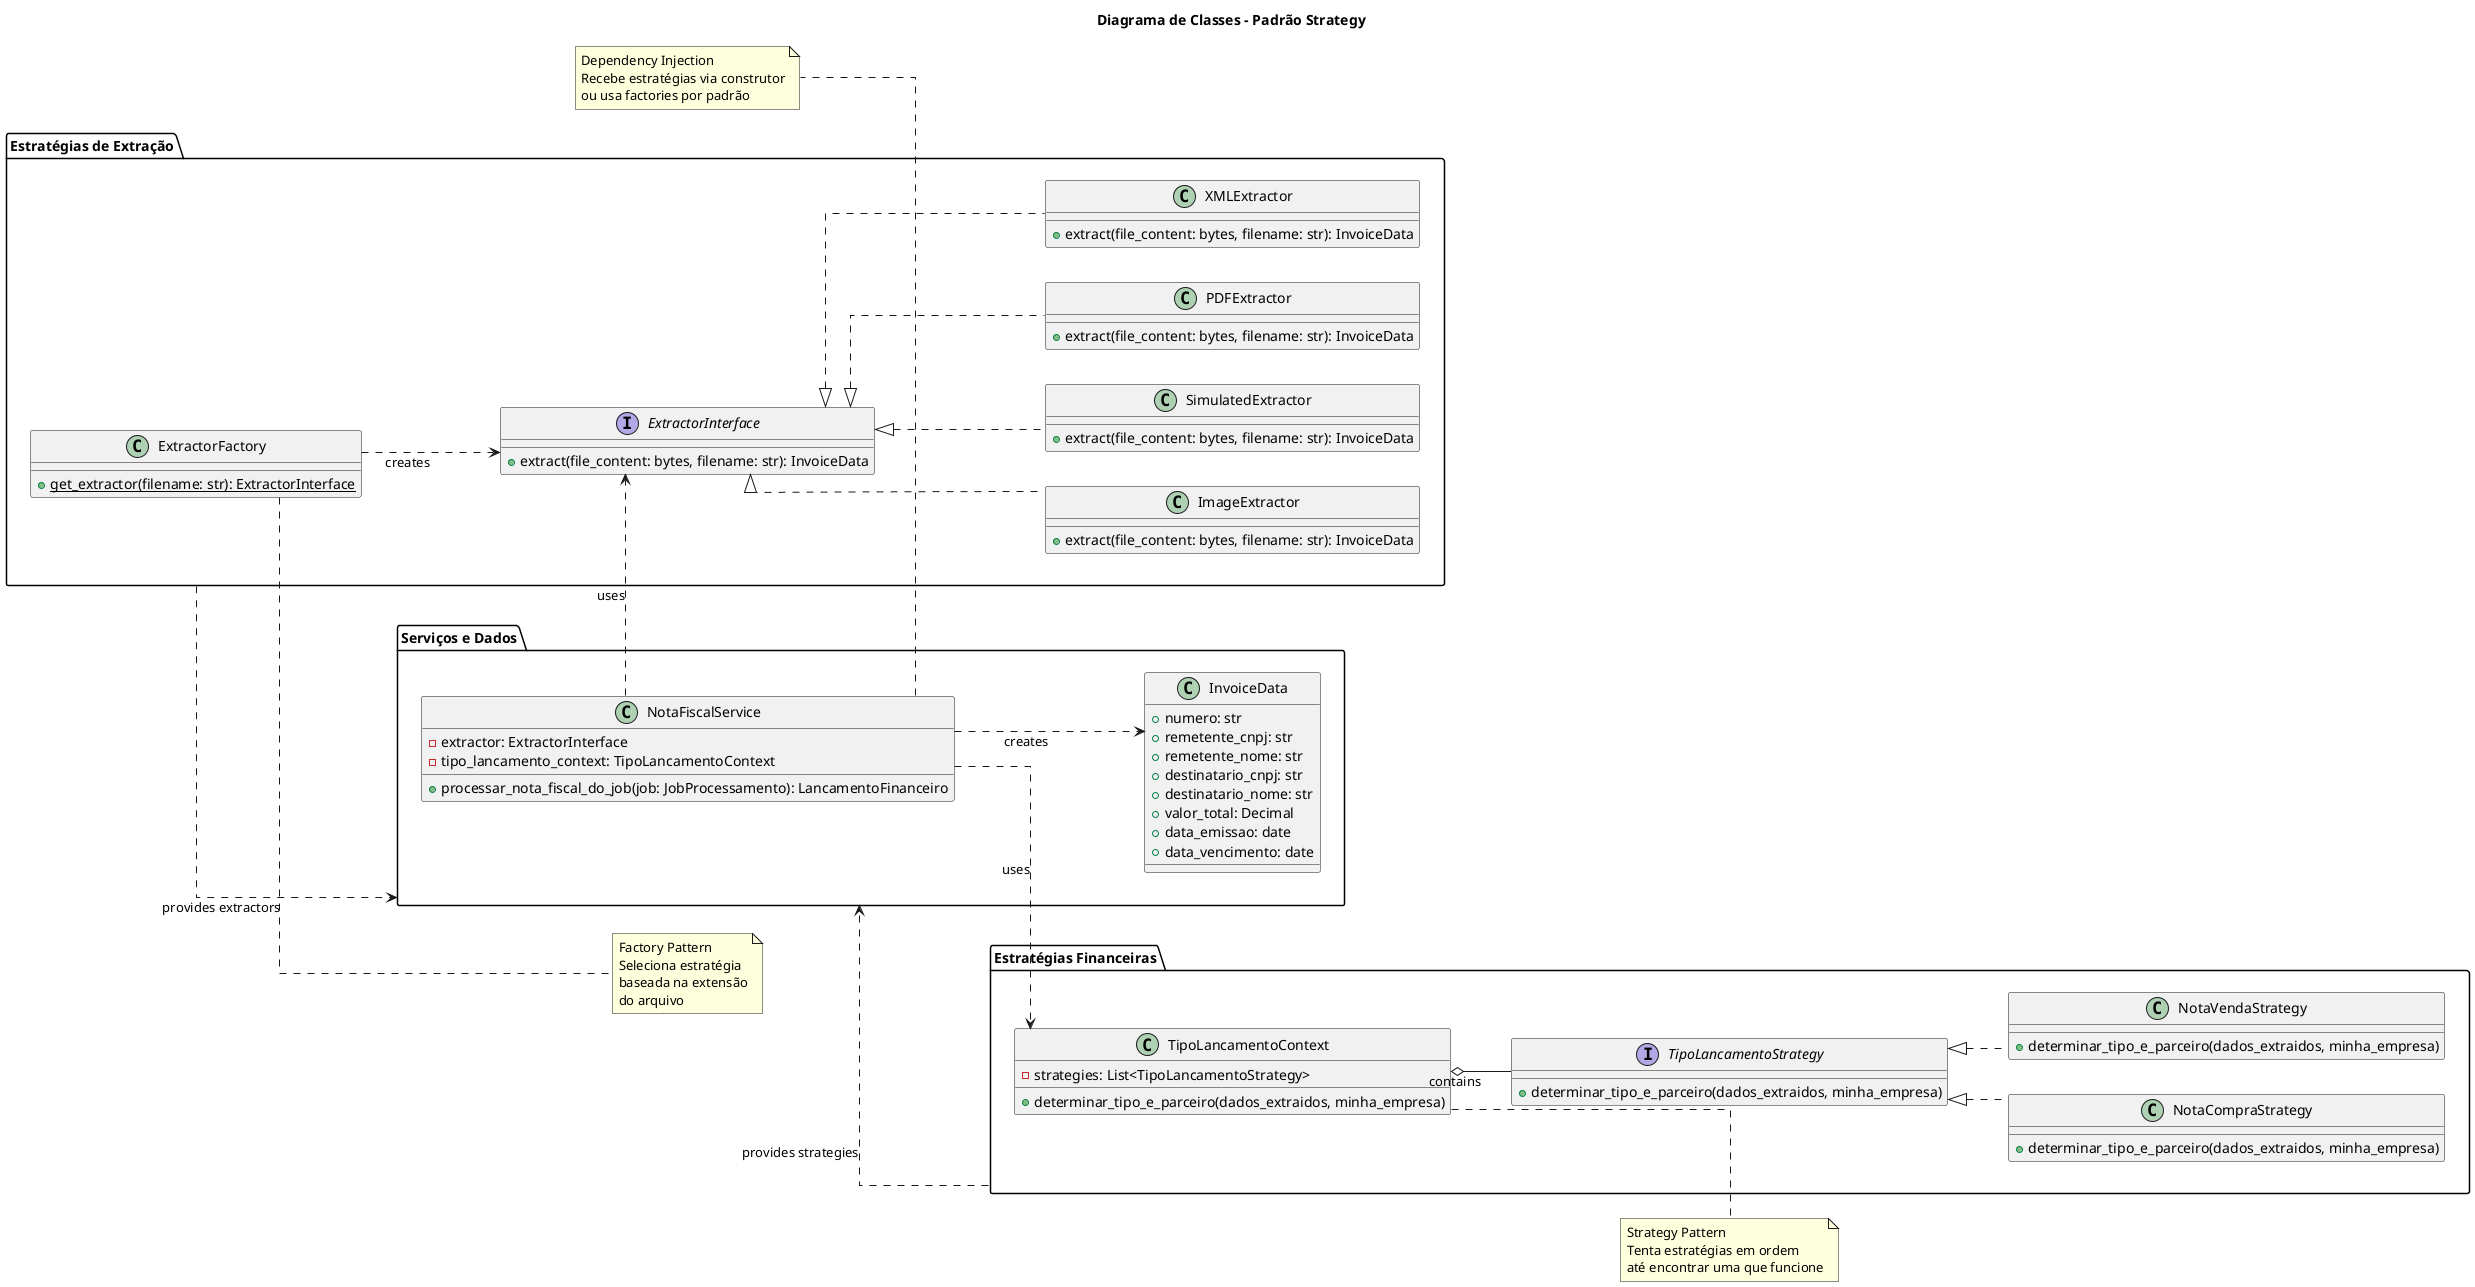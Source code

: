 @startuml Strategy Pattern Implementation

title Diagrama de Classes - Padrão Strategy

left to right direction
skinparam linetype ortho

package "Estratégias de Extração" as extraction {
    interface ExtractorInterface {
        +extract(file_content: bytes, filename: str): InvoiceData
    }

    class PDFExtractor {
        +extract(file_content: bytes, filename: str): InvoiceData
    }

    class XMLExtractor {
        +extract(file_content: bytes, filename: str): InvoiceData
    }

    class ImageExtractor {
        +extract(file_content: bytes, filename: str): InvoiceData
    }

    class SimulatedExtractor {
        +extract(file_content: bytes, filename: str): InvoiceData
    }

    class ExtractorFactory {
        +{static} get_extractor(filename: str): ExtractorInterface
    }

    ExtractorInterface <|.. PDFExtractor
    ExtractorInterface <|.. XMLExtractor
    ExtractorInterface <|.. ImageExtractor
    ExtractorInterface <|.. SimulatedExtractor

    ExtractorFactory ..> ExtractorInterface : creates
}

package "Estratégias Financeiras" as financial {
    interface TipoLancamentoStrategy {
        +determinar_tipo_e_parceiro(dados_extraidos, minha_empresa)
    }

    class NotaCompraStrategy {
        +determinar_tipo_e_parceiro(dados_extraidos, minha_empresa)
    }

    class NotaVendaStrategy {
        +determinar_tipo_e_parceiro(dados_extraidos, minha_empresa)
    }

    class TipoLancamentoContext {
        -strategies: List<TipoLancamentoStrategy>
        +determinar_tipo_e_parceiro(dados_extraidos, minha_empresa)
    }

    TipoLancamentoStrategy <|.. NotaCompraStrategy
    TipoLancamentoStrategy <|.. NotaVendaStrategy

    TipoLancamentoContext o-- TipoLancamentoStrategy : contains
}

package "Serviços e Dados" as services {
    class InvoiceData {
        +numero: str
        +remetente_cnpj: str
        +remetente_nome: str
        +destinatario_cnpj: str
        +destinatario_nome: str
        +valor_total: Decimal
        +data_emissao: date
        +data_vencimento: date
    }

    class NotaFiscalService {
        -extractor: ExtractorInterface
        -tipo_lancamento_context: TipoLancamentoContext
        +processar_nota_fiscal_do_job(job: JobProcessamento): LancamentoFinanceiro
    }

    NotaFiscalService ..> ExtractorInterface : uses
    NotaFiscalService ..> TipoLancamentoContext : uses
    NotaFiscalService ..> InvoiceData : creates
}

' Relacionamentos entre pacotes
extraction ..> services : provides extractors
financial ..> services : provides strategies

' Notas explicativas
note right of ExtractorFactory : Factory Pattern\nSeleciona estratégia\nbaseada na extensão\ndo arquivo

note right of TipoLancamentoContext : Strategy Pattern\nTenta estratégias em ordem\naté encontrar uma que funcione

note bottom of NotaFiscalService : Dependency Injection\nRecebe estratégias via construtor\nou usa factories por padrão

@enduml</content>
<parameter name="filePath">/home/vinicius/Downloads/estudo/engenharia-software/gestao_notas/docs/diagrams/strategy_pattern.puml